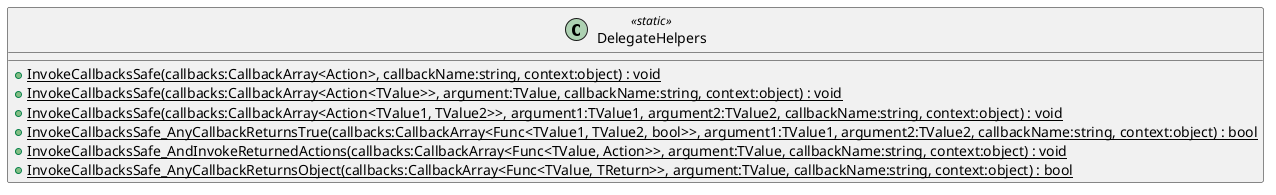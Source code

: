 @startuml
class DelegateHelpers <<static>> {
    + {static} InvokeCallbacksSafe(callbacks:CallbackArray<Action>, callbackName:string, context:object) : void
    + {static} InvokeCallbacksSafe(callbacks:CallbackArray<Action<TValue>>, argument:TValue, callbackName:string, context:object) : void
    + {static} InvokeCallbacksSafe(callbacks:CallbackArray<Action<TValue1, TValue2>>, argument1:TValue1, argument2:TValue2, callbackName:string, context:object) : void
    + {static} InvokeCallbacksSafe_AnyCallbackReturnsTrue(callbacks:CallbackArray<Func<TValue1, TValue2, bool>>, argument1:TValue1, argument2:TValue2, callbackName:string, context:object) : bool
    + {static} InvokeCallbacksSafe_AndInvokeReturnedActions(callbacks:CallbackArray<Func<TValue, Action>>, argument:TValue, callbackName:string, context:object) : void
    + {static} InvokeCallbacksSafe_AnyCallbackReturnsObject(callbacks:CallbackArray<Func<TValue, TReturn>>, argument:TValue, callbackName:string, context:object) : bool
}
@enduml
